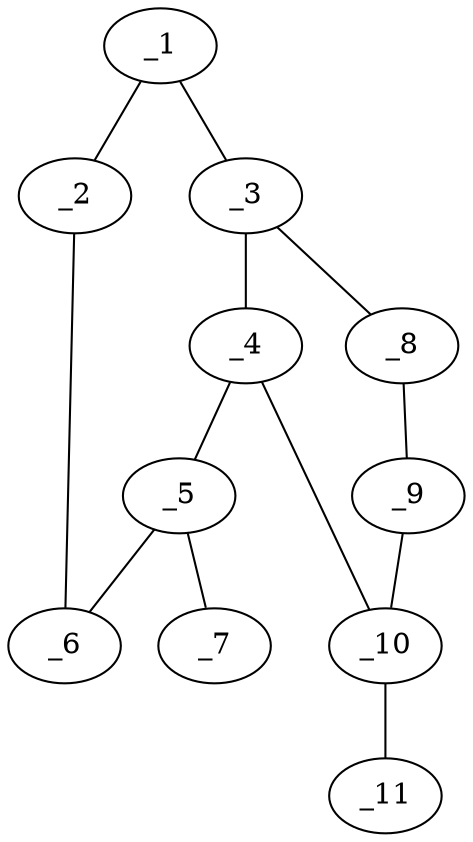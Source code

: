graph molid631956 {
	_1	 [charge=0,
		chem=1,
		symbol="C  ",
		x="2.866",
		y="-1.5"];
	_2	 [charge=0,
		chem=1,
		symbol="C  ",
		x=2,
		y="-1"];
	_1 -- _2	 [valence=1];
	_3	 [charge=0,
		chem=1,
		symbol="C  ",
		x="3.7321",
		y="-1"];
	_1 -- _3	 [valence=1];
	_6	 [charge=0,
		chem=1,
		symbol="C  ",
		x=2,
		y=0];
	_2 -- _6	 [valence=1];
	_4	 [charge=0,
		chem=1,
		symbol="C  ",
		x="3.7321",
		y=0];
	_3 -- _4	 [valence=2];
	_8	 [charge=0,
		chem=2,
		symbol="O  ",
		x="4.6831",
		y="-1.309"];
	_3 -- _8	 [valence=1];
	_5	 [charge=0,
		chem=1,
		symbol="C  ",
		x="2.866",
		y="0.5"];
	_4 -- _5	 [valence=1];
	_10	 [charge=0,
		chem=1,
		symbol="C  ",
		x="4.6831",
		y="0.309"];
	_4 -- _10	 [valence=1];
	_5 -- _6	 [valence=1];
	_7	 [charge=0,
		chem=2,
		symbol="O  ",
		x="2.866",
		y="1.5"];
	_5 -- _7	 [valence=2];
	_9	 [charge=0,
		chem=4,
		symbol="N  ",
		x="5.2709",
		y="-0.5"];
	_8 -- _9	 [valence=1];
	_9 -- _10	 [valence=2];
	_11	 [charge=0,
		chem=1,
		symbol="C  ",
		x="4.9921",
		y="1.2601"];
	_10 -- _11	 [valence=1];
}
